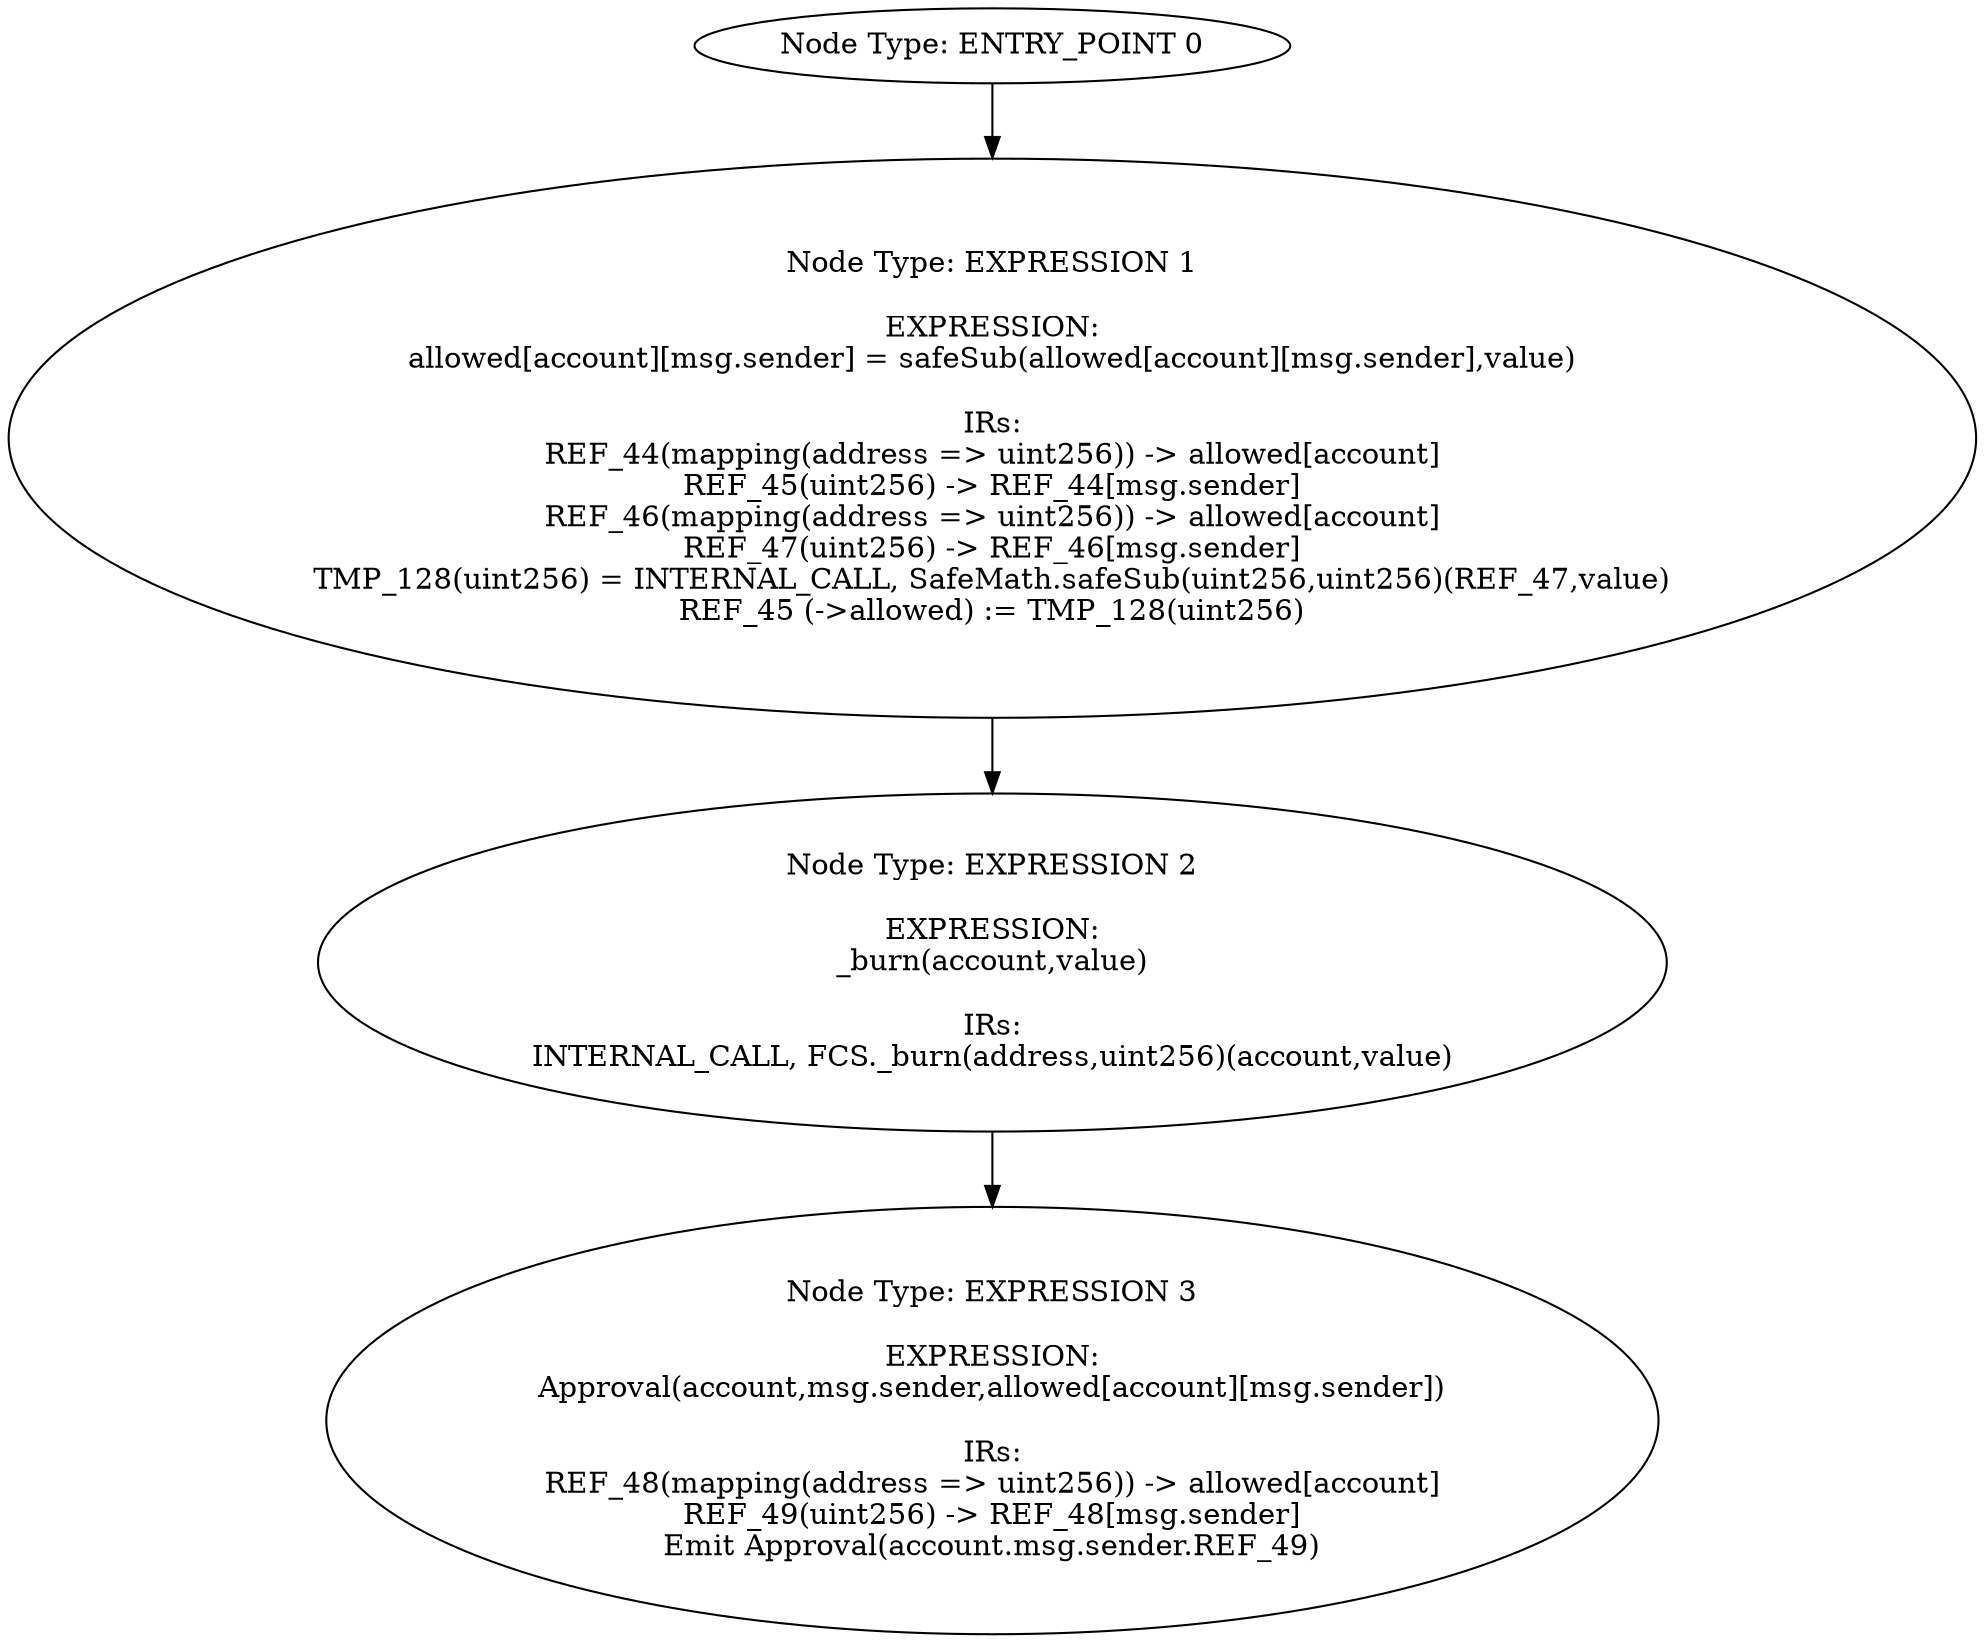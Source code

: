 digraph{
0[label="Node Type: ENTRY_POINT 0
"];
0->1;
1[label="Node Type: EXPRESSION 1

EXPRESSION:
allowed[account][msg.sender] = safeSub(allowed[account][msg.sender],value)

IRs:
REF_44(mapping(address => uint256)) -> allowed[account]
REF_45(uint256) -> REF_44[msg.sender]
REF_46(mapping(address => uint256)) -> allowed[account]
REF_47(uint256) -> REF_46[msg.sender]
TMP_128(uint256) = INTERNAL_CALL, SafeMath.safeSub(uint256,uint256)(REF_47,value)
REF_45 (->allowed) := TMP_128(uint256)"];
1->2;
2[label="Node Type: EXPRESSION 2

EXPRESSION:
_burn(account,value)

IRs:
INTERNAL_CALL, FCS._burn(address,uint256)(account,value)"];
2->3;
3[label="Node Type: EXPRESSION 3

EXPRESSION:
Approval(account,msg.sender,allowed[account][msg.sender])

IRs:
REF_48(mapping(address => uint256)) -> allowed[account]
REF_49(uint256) -> REF_48[msg.sender]
Emit Approval(account.msg.sender.REF_49)"];
}
